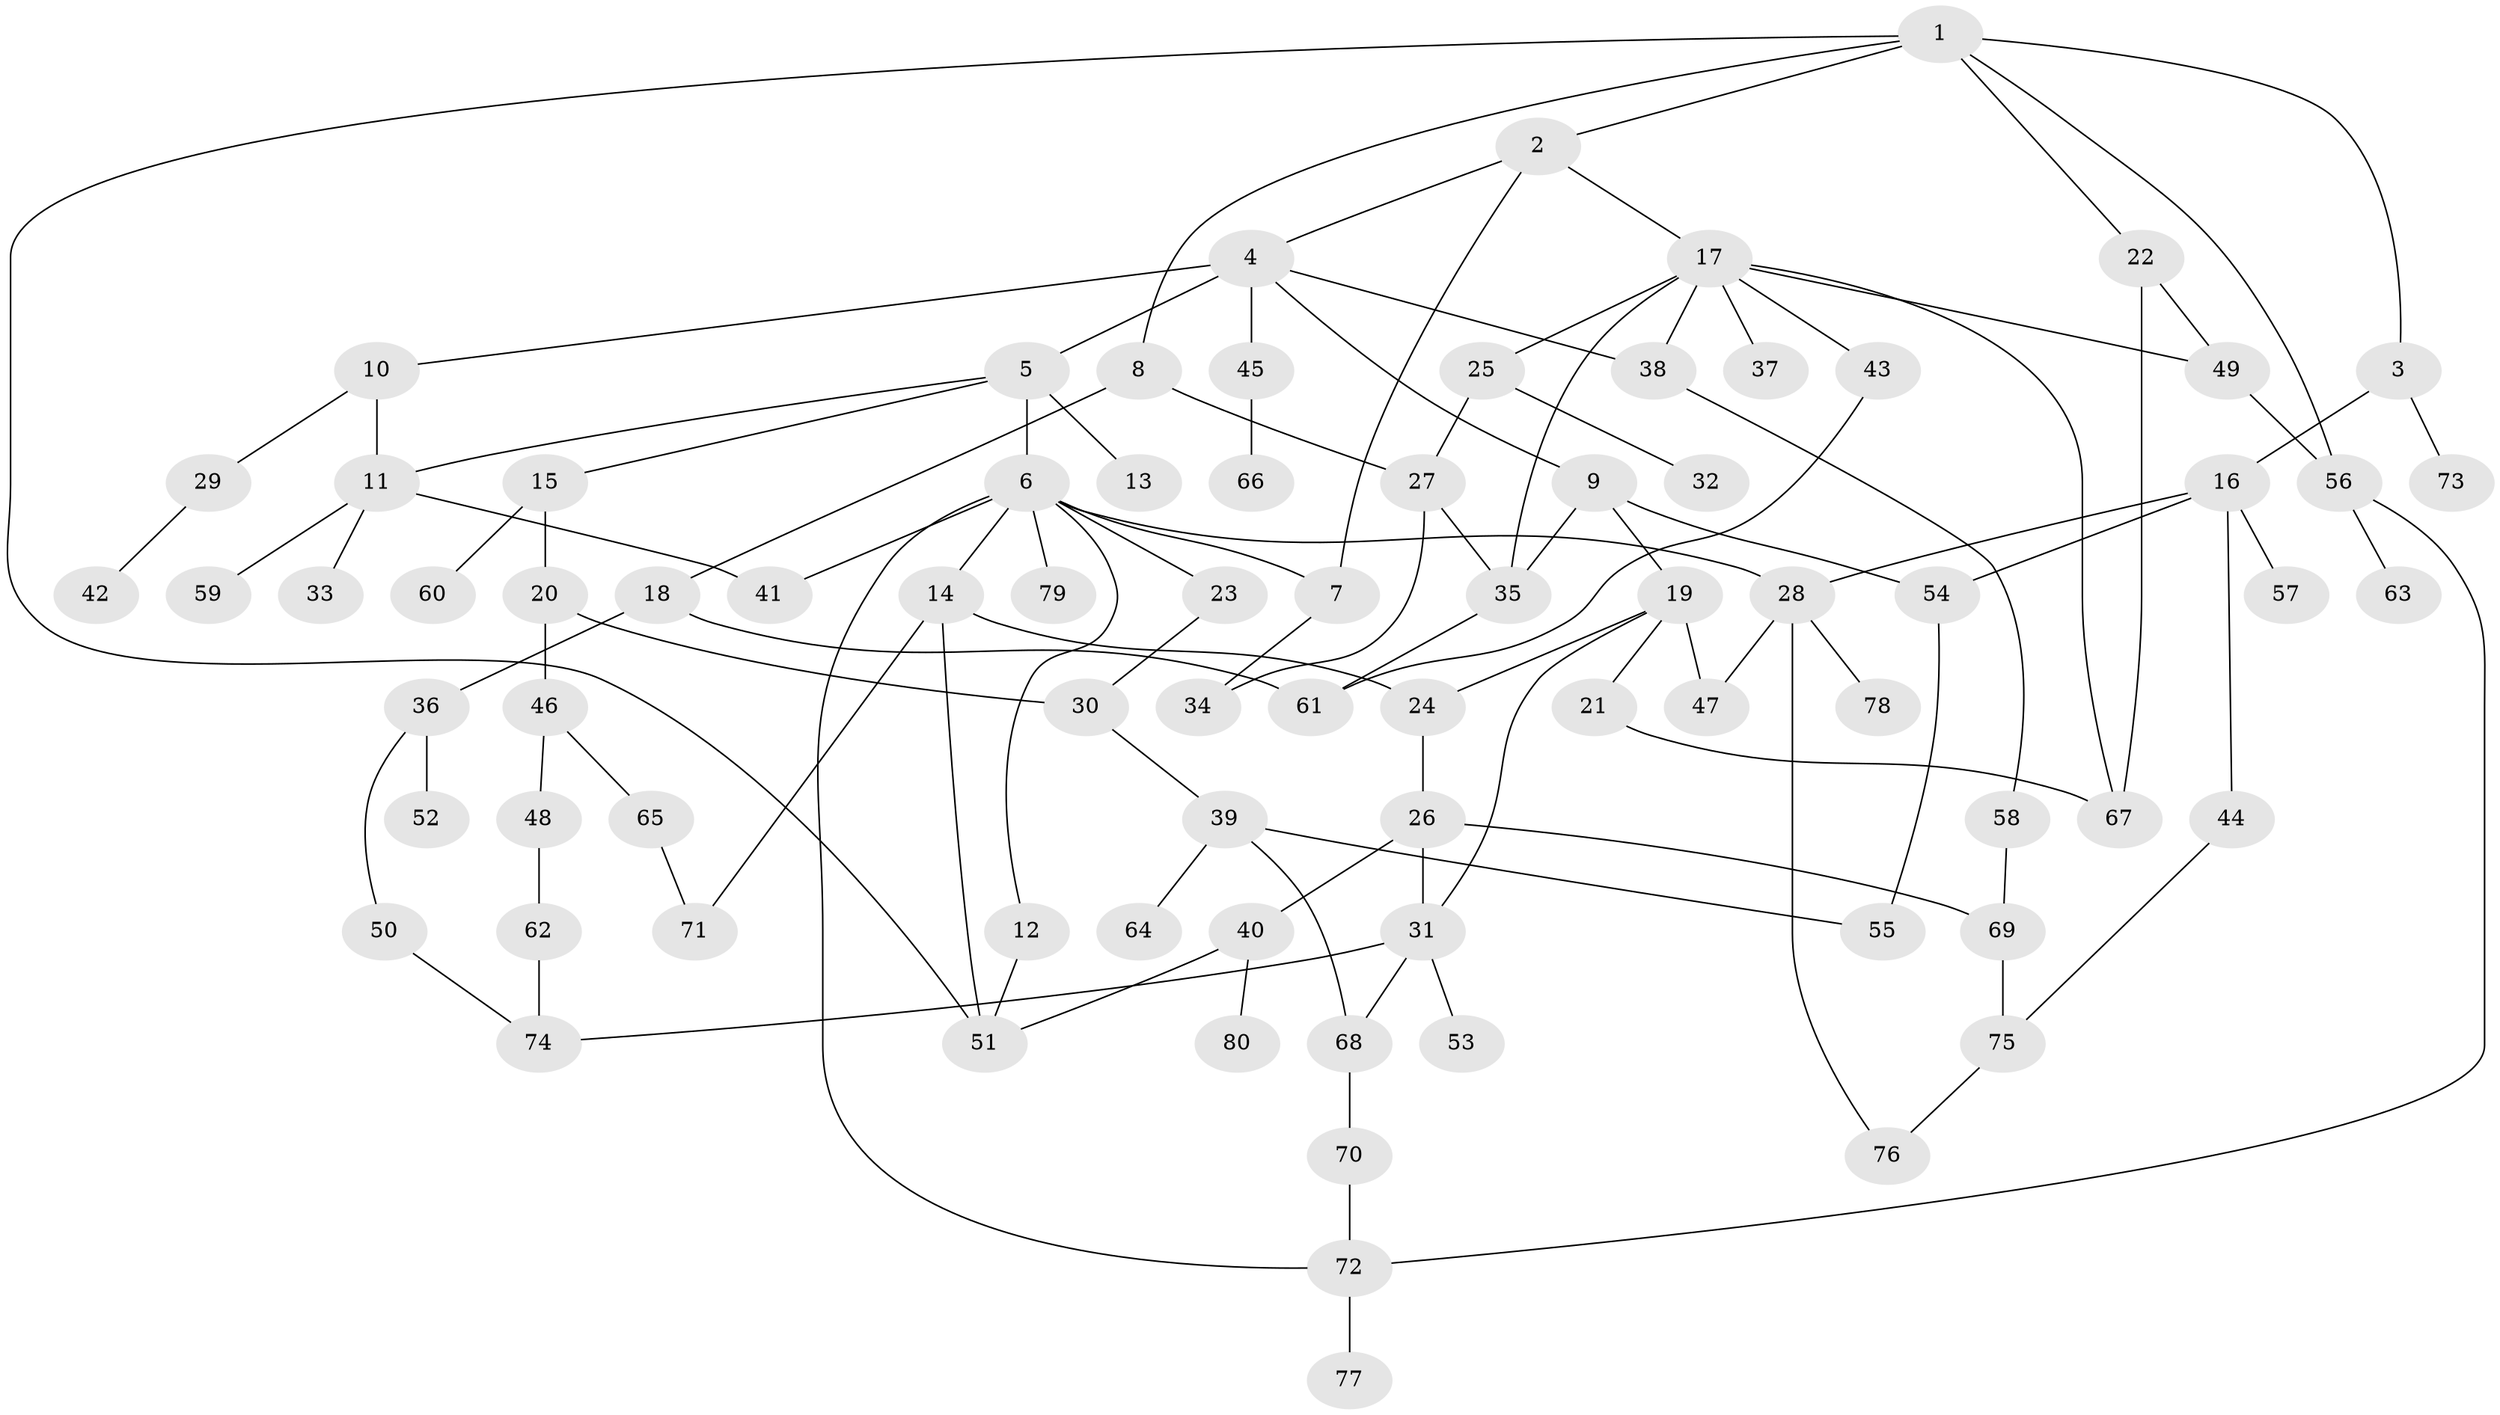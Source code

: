 // Generated by graph-tools (version 1.1) at 2025/13/03/09/25 04:13:23]
// undirected, 80 vertices, 112 edges
graph export_dot {
graph [start="1"]
  node [color=gray90,style=filled];
  1;
  2;
  3;
  4;
  5;
  6;
  7;
  8;
  9;
  10;
  11;
  12;
  13;
  14;
  15;
  16;
  17;
  18;
  19;
  20;
  21;
  22;
  23;
  24;
  25;
  26;
  27;
  28;
  29;
  30;
  31;
  32;
  33;
  34;
  35;
  36;
  37;
  38;
  39;
  40;
  41;
  42;
  43;
  44;
  45;
  46;
  47;
  48;
  49;
  50;
  51;
  52;
  53;
  54;
  55;
  56;
  57;
  58;
  59;
  60;
  61;
  62;
  63;
  64;
  65;
  66;
  67;
  68;
  69;
  70;
  71;
  72;
  73;
  74;
  75;
  76;
  77;
  78;
  79;
  80;
  1 -- 2;
  1 -- 3;
  1 -- 8;
  1 -- 22;
  1 -- 56;
  1 -- 51;
  2 -- 4;
  2 -- 17;
  2 -- 7;
  3 -- 16;
  3 -- 73;
  4 -- 5;
  4 -- 9;
  4 -- 10;
  4 -- 45;
  4 -- 38;
  5 -- 6;
  5 -- 13;
  5 -- 15;
  5 -- 11;
  6 -- 7;
  6 -- 12;
  6 -- 14;
  6 -- 23;
  6 -- 41;
  6 -- 79;
  6 -- 72;
  6 -- 28;
  7 -- 34;
  8 -- 18;
  8 -- 27;
  9 -- 19;
  9 -- 54;
  9 -- 35;
  10 -- 11;
  10 -- 29;
  11 -- 33;
  11 -- 59;
  11 -- 41;
  12 -- 51;
  14 -- 24;
  14 -- 51;
  14 -- 71;
  15 -- 20;
  15 -- 60;
  16 -- 28;
  16 -- 44;
  16 -- 57;
  16 -- 54;
  17 -- 25;
  17 -- 35;
  17 -- 37;
  17 -- 38;
  17 -- 43;
  17 -- 67;
  17 -- 49;
  18 -- 36;
  18 -- 61;
  19 -- 21;
  19 -- 31;
  19 -- 47;
  19 -- 24;
  20 -- 30;
  20 -- 46;
  21 -- 67;
  22 -- 49;
  22 -- 67;
  23 -- 30;
  24 -- 26;
  25 -- 32;
  25 -- 27;
  26 -- 40;
  26 -- 69;
  26 -- 31;
  27 -- 35;
  27 -- 34;
  28 -- 47;
  28 -- 76;
  28 -- 78;
  29 -- 42;
  30 -- 39;
  31 -- 53;
  31 -- 68;
  31 -- 74;
  35 -- 61;
  36 -- 50;
  36 -- 52;
  38 -- 58;
  39 -- 55;
  39 -- 64;
  39 -- 68;
  40 -- 80;
  40 -- 51;
  43 -- 61;
  44 -- 75;
  45 -- 66;
  46 -- 48;
  46 -- 65;
  48 -- 62;
  49 -- 56;
  50 -- 74;
  54 -- 55;
  56 -- 63;
  56 -- 72;
  58 -- 69;
  62 -- 74;
  65 -- 71;
  68 -- 70;
  69 -- 75;
  70 -- 72;
  72 -- 77;
  75 -- 76;
}

